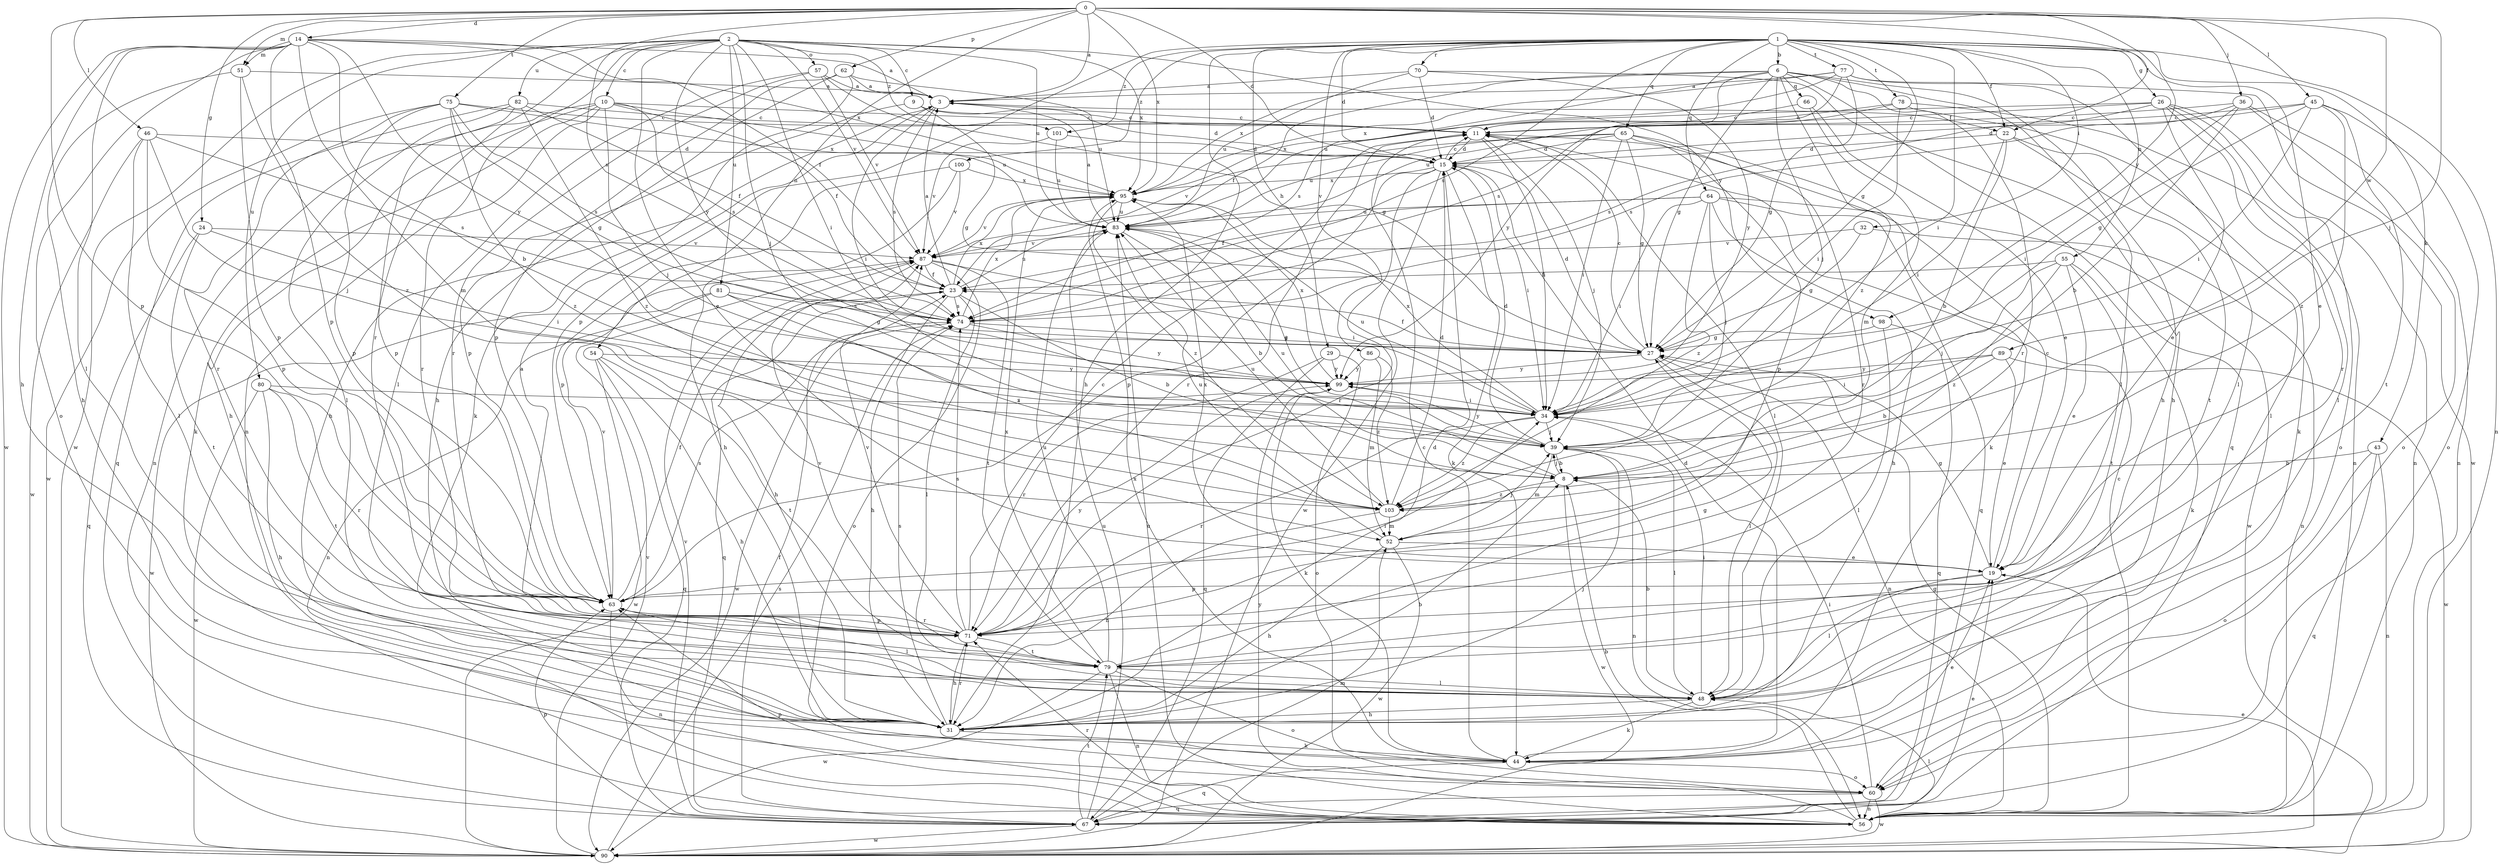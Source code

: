 strict digraph  {
0;
1;
2;
3;
6;
8;
9;
10;
11;
14;
15;
19;
22;
23;
24;
26;
27;
29;
31;
32;
34;
36;
39;
43;
44;
45;
46;
48;
51;
52;
54;
55;
56;
57;
60;
62;
63;
64;
65;
66;
67;
70;
71;
74;
75;
77;
78;
79;
80;
81;
82;
83;
86;
87;
89;
90;
95;
98;
99;
100;
101;
103;
0 -> 3  [label=a];
0 -> 14  [label=d];
0 -> 15  [label=d];
0 -> 22  [label=f];
0 -> 24  [label=g];
0 -> 36  [label=j];
0 -> 39  [label=j];
0 -> 45  [label=l];
0 -> 46  [label=l];
0 -> 51  [label=m];
0 -> 54  [label=n];
0 -> 62  [label=p];
0 -> 63  [label=p];
0 -> 74  [label=s];
0 -> 75  [label=t];
0 -> 89  [label=w];
0 -> 95  [label=x];
0 -> 98  [label=y];
1 -> 6  [label=b];
1 -> 15  [label=d];
1 -> 19  [label=e];
1 -> 22  [label=f];
1 -> 26  [label=g];
1 -> 27  [label=g];
1 -> 29  [label=h];
1 -> 31  [label=h];
1 -> 32  [label=i];
1 -> 34  [label=i];
1 -> 43  [label=k];
1 -> 55  [label=n];
1 -> 56  [label=n];
1 -> 63  [label=p];
1 -> 64  [label=q];
1 -> 65  [label=q];
1 -> 70  [label=r];
1 -> 74  [label=s];
1 -> 77  [label=t];
1 -> 78  [label=t];
1 -> 86  [label=v];
1 -> 100  [label=z];
1 -> 101  [label=z];
2 -> 9  [label=c];
2 -> 10  [label=c];
2 -> 19  [label=e];
2 -> 34  [label=i];
2 -> 39  [label=j];
2 -> 56  [label=n];
2 -> 57  [label=o];
2 -> 71  [label=r];
2 -> 80  [label=u];
2 -> 81  [label=u];
2 -> 82  [label=u];
2 -> 83  [label=u];
2 -> 87  [label=v];
2 -> 90  [label=w];
2 -> 95  [label=x];
2 -> 98  [label=y];
2 -> 99  [label=y];
2 -> 101  [label=z];
3 -> 11  [label=c];
3 -> 22  [label=f];
3 -> 31  [label=h];
3 -> 34  [label=i];
3 -> 74  [label=s];
6 -> 23  [label=f];
6 -> 27  [label=g];
6 -> 31  [label=h];
6 -> 39  [label=j];
6 -> 48  [label=l];
6 -> 66  [label=q];
6 -> 67  [label=q];
6 -> 71  [label=r];
6 -> 74  [label=s];
6 -> 95  [label=x];
6 -> 99  [label=y];
6 -> 103  [label=z];
8 -> 39  [label=j];
8 -> 83  [label=u];
8 -> 90  [label=w];
8 -> 103  [label=z];
9 -> 11  [label=c];
9 -> 15  [label=d];
9 -> 27  [label=g];
9 -> 63  [label=p];
10 -> 11  [label=c];
10 -> 23  [label=f];
10 -> 31  [label=h];
10 -> 39  [label=j];
10 -> 44  [label=k];
10 -> 56  [label=n];
10 -> 71  [label=r];
10 -> 74  [label=s];
10 -> 83  [label=u];
11 -> 15  [label=d];
11 -> 34  [label=i];
11 -> 39  [label=j];
11 -> 48  [label=l];
11 -> 71  [label=r];
14 -> 3  [label=a];
14 -> 8  [label=b];
14 -> 23  [label=f];
14 -> 31  [label=h];
14 -> 48  [label=l];
14 -> 51  [label=m];
14 -> 52  [label=m];
14 -> 60  [label=o];
14 -> 63  [label=p];
14 -> 90  [label=w];
14 -> 95  [label=x];
14 -> 99  [label=y];
15 -> 11  [label=c];
15 -> 34  [label=i];
15 -> 44  [label=k];
15 -> 63  [label=p];
15 -> 71  [label=r];
15 -> 90  [label=w];
15 -> 95  [label=x];
19 -> 11  [label=c];
19 -> 27  [label=g];
19 -> 48  [label=l];
19 -> 63  [label=p];
19 -> 95  [label=x];
22 -> 8  [label=b];
22 -> 15  [label=d];
22 -> 34  [label=i];
22 -> 48  [label=l];
22 -> 79  [label=t];
23 -> 3  [label=a];
23 -> 8  [label=b];
23 -> 31  [label=h];
23 -> 48  [label=l];
23 -> 67  [label=q];
23 -> 74  [label=s];
23 -> 83  [label=u];
23 -> 95  [label=x];
24 -> 34  [label=i];
24 -> 67  [label=q];
24 -> 79  [label=t];
24 -> 87  [label=v];
26 -> 11  [label=c];
26 -> 19  [label=e];
26 -> 48  [label=l];
26 -> 56  [label=n];
26 -> 60  [label=o];
26 -> 71  [label=r];
26 -> 74  [label=s];
26 -> 95  [label=x];
27 -> 11  [label=c];
27 -> 15  [label=d];
27 -> 23  [label=f];
27 -> 48  [label=l];
27 -> 56  [label=n];
27 -> 99  [label=y];
29 -> 60  [label=o];
29 -> 67  [label=q];
29 -> 71  [label=r];
29 -> 99  [label=y];
31 -> 8  [label=b];
31 -> 15  [label=d];
31 -> 39  [label=j];
31 -> 44  [label=k];
31 -> 71  [label=r];
31 -> 74  [label=s];
32 -> 27  [label=g];
32 -> 56  [label=n];
32 -> 87  [label=v];
34 -> 39  [label=j];
34 -> 71  [label=r];
34 -> 83  [label=u];
34 -> 95  [label=x];
34 -> 103  [label=z];
36 -> 8  [label=b];
36 -> 11  [label=c];
36 -> 34  [label=i];
36 -> 56  [label=n];
36 -> 60  [label=o];
36 -> 74  [label=s];
39 -> 8  [label=b];
39 -> 15  [label=d];
39 -> 48  [label=l];
39 -> 52  [label=m];
39 -> 56  [label=n];
39 -> 99  [label=y];
43 -> 8  [label=b];
43 -> 56  [label=n];
43 -> 60  [label=o];
43 -> 67  [label=q];
44 -> 11  [label=c];
44 -> 15  [label=d];
44 -> 19  [label=e];
44 -> 60  [label=o];
44 -> 67  [label=q];
44 -> 95  [label=x];
45 -> 11  [label=c];
45 -> 15  [label=d];
45 -> 27  [label=g];
45 -> 34  [label=i];
45 -> 60  [label=o];
45 -> 79  [label=t];
45 -> 103  [label=z];
46 -> 15  [label=d];
46 -> 39  [label=j];
46 -> 48  [label=l];
46 -> 63  [label=p];
46 -> 74  [label=s];
46 -> 90  [label=w];
48 -> 8  [label=b];
48 -> 31  [label=h];
48 -> 34  [label=i];
48 -> 44  [label=k];
51 -> 3  [label=a];
51 -> 31  [label=h];
51 -> 63  [label=p];
51 -> 103  [label=z];
52 -> 19  [label=e];
52 -> 31  [label=h];
52 -> 39  [label=j];
52 -> 83  [label=u];
52 -> 90  [label=w];
54 -> 31  [label=h];
54 -> 67  [label=q];
54 -> 79  [label=t];
54 -> 90  [label=w];
54 -> 99  [label=y];
55 -> 19  [label=e];
55 -> 23  [label=f];
55 -> 39  [label=j];
55 -> 44  [label=k];
55 -> 79  [label=t];
55 -> 103  [label=z];
56 -> 8  [label=b];
56 -> 11  [label=c];
56 -> 27  [label=g];
56 -> 48  [label=l];
56 -> 63  [label=p];
56 -> 71  [label=r];
56 -> 83  [label=u];
56 -> 99  [label=y];
57 -> 3  [label=a];
57 -> 27  [label=g];
57 -> 48  [label=l];
57 -> 71  [label=r];
57 -> 87  [label=v];
60 -> 34  [label=i];
60 -> 56  [label=n];
60 -> 67  [label=q];
60 -> 90  [label=w];
62 -> 3  [label=a];
62 -> 31  [label=h];
62 -> 44  [label=k];
62 -> 63  [label=p];
62 -> 83  [label=u];
63 -> 23  [label=f];
63 -> 48  [label=l];
63 -> 56  [label=n];
63 -> 71  [label=r];
63 -> 74  [label=s];
63 -> 87  [label=v];
64 -> 23  [label=f];
64 -> 31  [label=h];
64 -> 34  [label=i];
64 -> 39  [label=j];
64 -> 67  [label=q];
64 -> 83  [label=u];
64 -> 90  [label=w];
64 -> 103  [label=z];
65 -> 15  [label=d];
65 -> 27  [label=g];
65 -> 34  [label=i];
65 -> 44  [label=k];
65 -> 63  [label=p];
65 -> 71  [label=r];
65 -> 83  [label=u];
65 -> 87  [label=v];
66 -> 11  [label=c];
66 -> 19  [label=e];
66 -> 52  [label=m];
67 -> 19  [label=e];
67 -> 23  [label=f];
67 -> 52  [label=m];
67 -> 63  [label=p];
67 -> 79  [label=t];
67 -> 83  [label=u];
67 -> 87  [label=v];
67 -> 90  [label=w];
70 -> 3  [label=a];
70 -> 15  [label=d];
70 -> 31  [label=h];
70 -> 83  [label=u];
70 -> 99  [label=y];
71 -> 3  [label=a];
71 -> 11  [label=c];
71 -> 31  [label=h];
71 -> 34  [label=i];
71 -> 63  [label=p];
71 -> 74  [label=s];
71 -> 79  [label=t];
71 -> 87  [label=v];
71 -> 99  [label=y];
74 -> 27  [label=g];
74 -> 90  [label=w];
74 -> 95  [label=x];
74 -> 99  [label=y];
75 -> 11  [label=c];
75 -> 27  [label=g];
75 -> 63  [label=p];
75 -> 71  [label=r];
75 -> 74  [label=s];
75 -> 90  [label=w];
75 -> 95  [label=x];
75 -> 103  [label=z];
77 -> 3  [label=a];
77 -> 27  [label=g];
77 -> 48  [label=l];
77 -> 74  [label=s];
77 -> 83  [label=u];
77 -> 90  [label=w];
77 -> 95  [label=x];
78 -> 11  [label=c];
78 -> 34  [label=i];
78 -> 44  [label=k];
78 -> 56  [label=n];
78 -> 83  [label=u];
79 -> 27  [label=g];
79 -> 48  [label=l];
79 -> 56  [label=n];
79 -> 60  [label=o];
79 -> 83  [label=u];
79 -> 87  [label=v];
79 -> 90  [label=w];
79 -> 95  [label=x];
80 -> 31  [label=h];
80 -> 34  [label=i];
80 -> 71  [label=r];
80 -> 79  [label=t];
80 -> 90  [label=w];
81 -> 27  [label=g];
81 -> 56  [label=n];
81 -> 74  [label=s];
81 -> 90  [label=w];
81 -> 103  [label=z];
82 -> 11  [label=c];
82 -> 23  [label=f];
82 -> 48  [label=l];
82 -> 63  [label=p];
82 -> 67  [label=q];
82 -> 103  [label=z];
83 -> 3  [label=a];
83 -> 8  [label=b];
83 -> 39  [label=j];
83 -> 87  [label=v];
86 -> 52  [label=m];
86 -> 99  [label=y];
86 -> 103  [label=z];
87 -> 23  [label=f];
87 -> 31  [label=h];
87 -> 34  [label=i];
87 -> 60  [label=o];
87 -> 79  [label=t];
89 -> 8  [label=b];
89 -> 19  [label=e];
89 -> 34  [label=i];
89 -> 90  [label=w];
89 -> 99  [label=y];
90 -> 19  [label=e];
90 -> 74  [label=s];
90 -> 87  [label=v];
95 -> 83  [label=u];
95 -> 87  [label=v];
95 -> 103  [label=z];
98 -> 27  [label=g];
98 -> 48  [label=l];
98 -> 67  [label=q];
99 -> 34  [label=i];
99 -> 44  [label=k];
99 -> 95  [label=x];
100 -> 31  [label=h];
100 -> 63  [label=p];
100 -> 87  [label=v];
100 -> 95  [label=x];
101 -> 15  [label=d];
101 -> 83  [label=u];
101 -> 87  [label=v];
103 -> 15  [label=d];
103 -> 31  [label=h];
103 -> 52  [label=m];
103 -> 83  [label=u];
}
